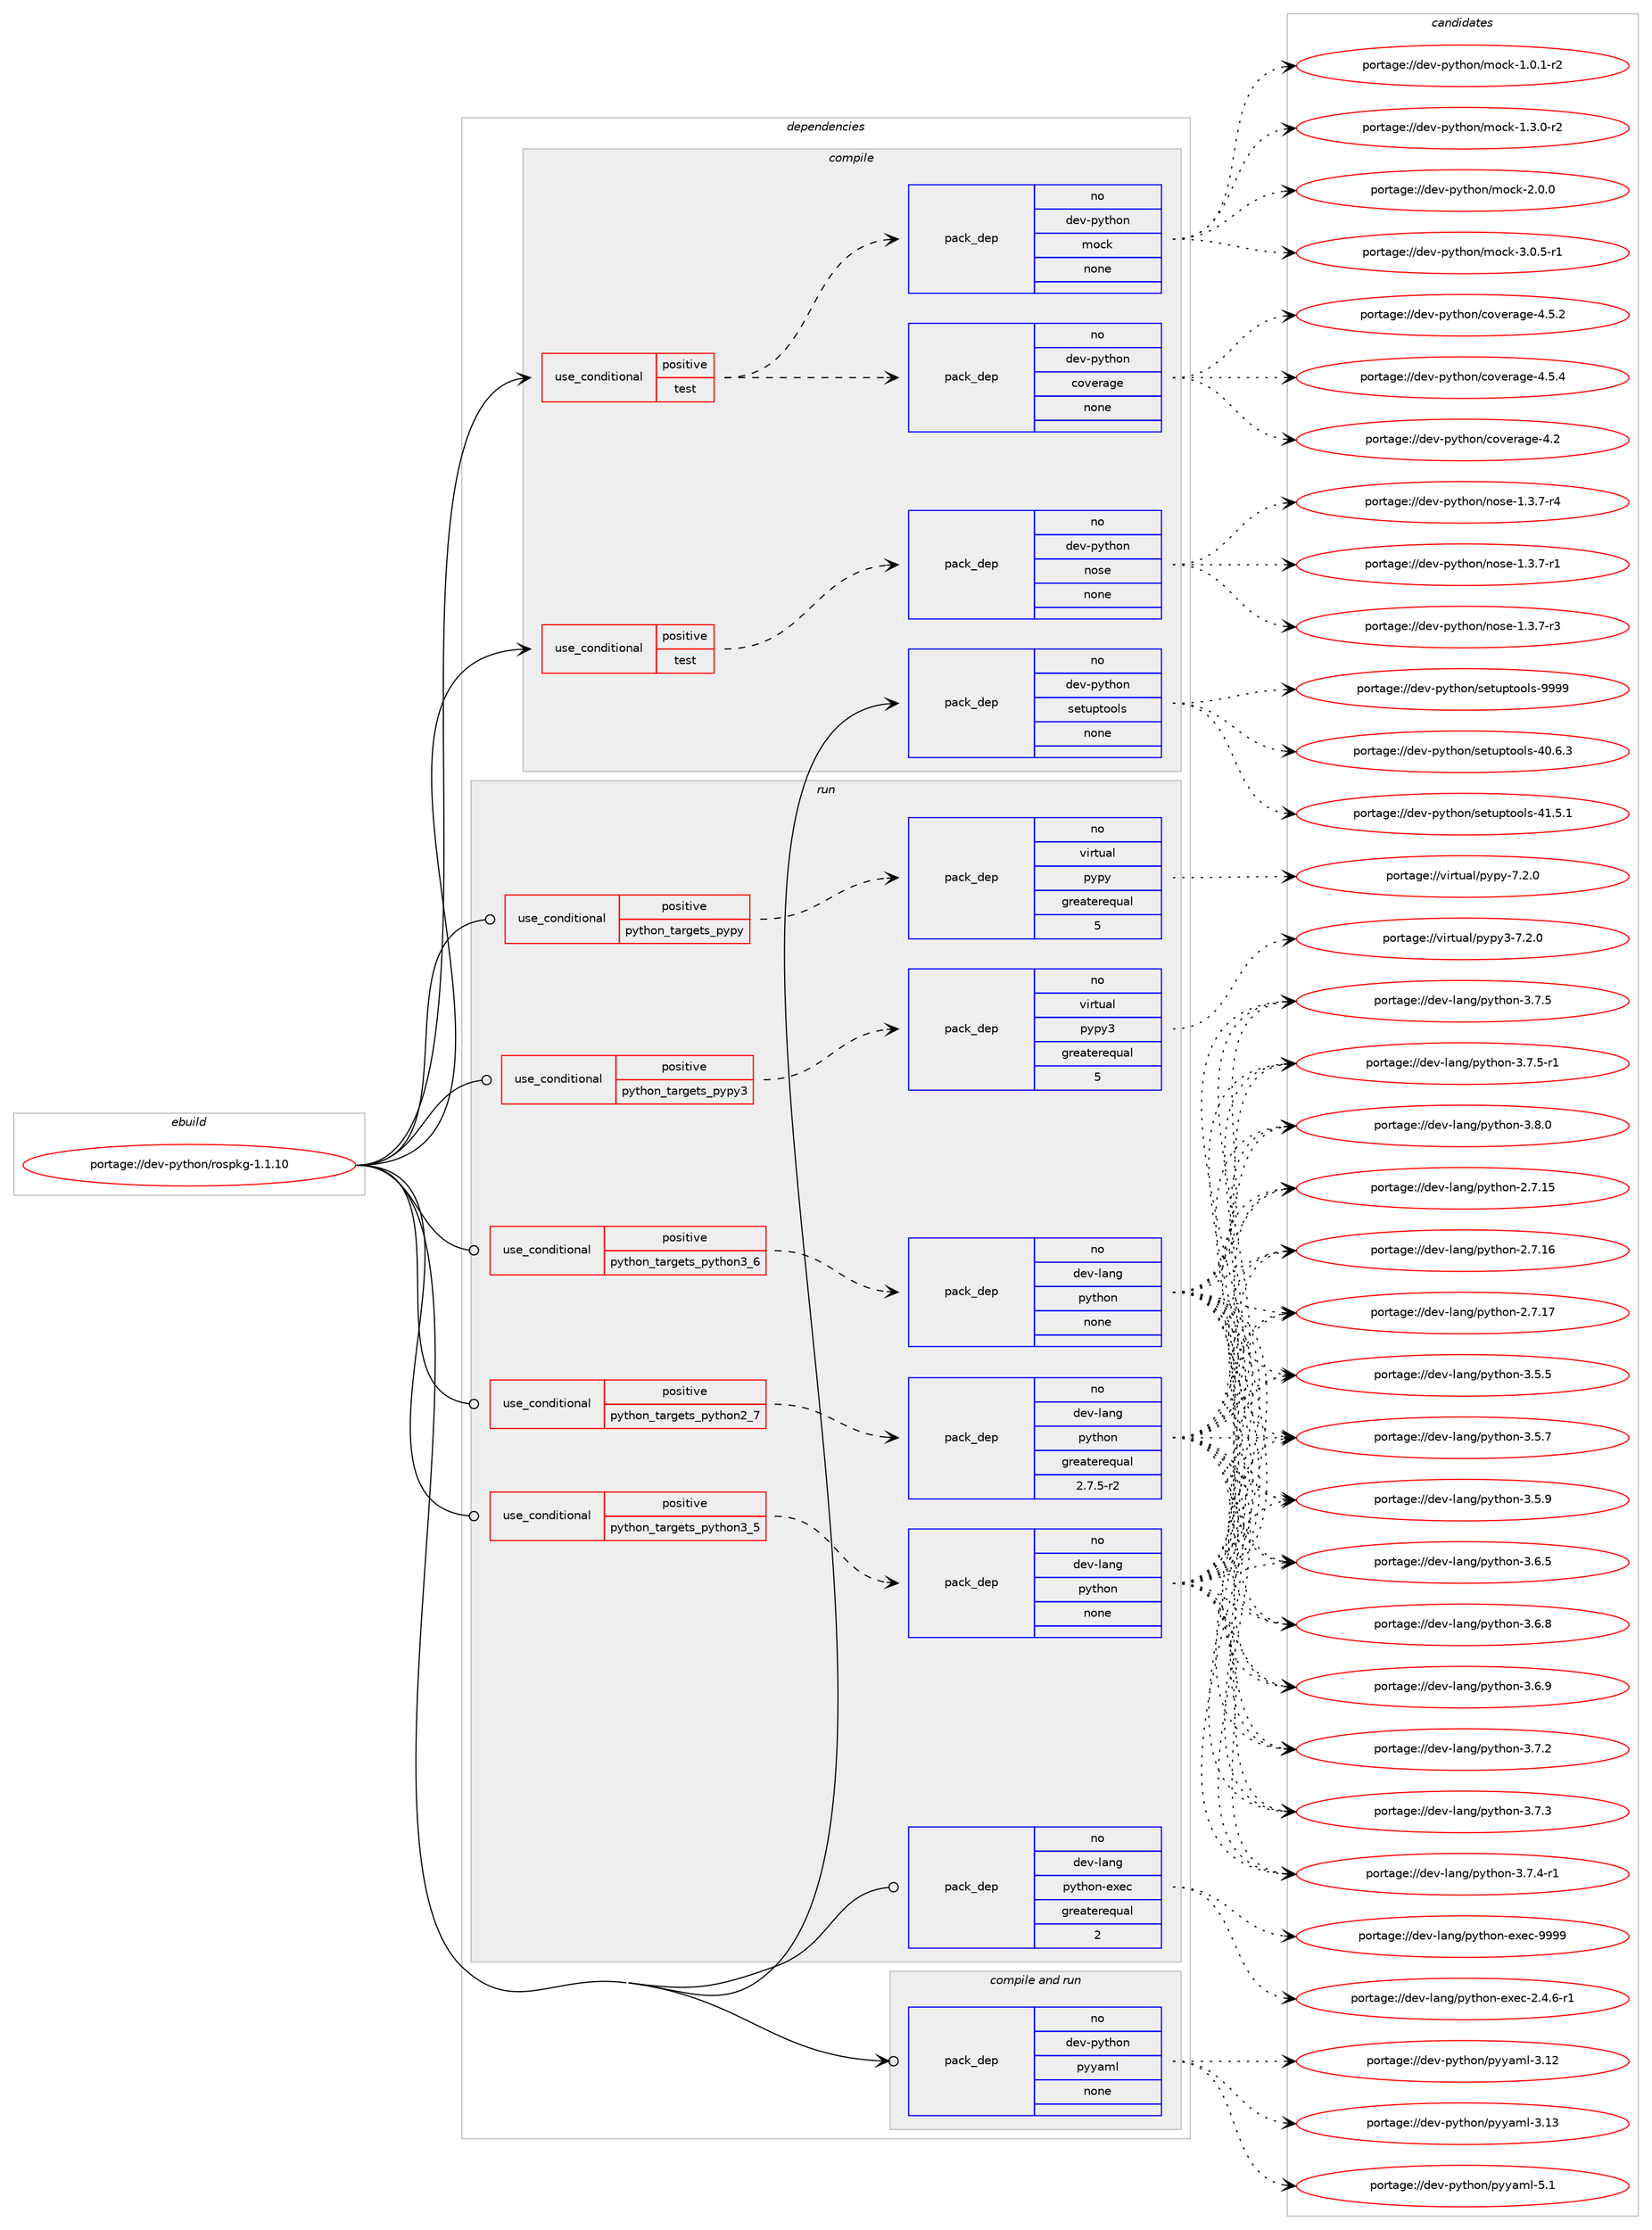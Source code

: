 digraph prolog {

# *************
# Graph options
# *************

newrank=true;
concentrate=true;
compound=true;
graph [rankdir=LR,fontname=Helvetica,fontsize=10,ranksep=1.5];#, ranksep=2.5, nodesep=0.2];
edge  [arrowhead=vee];
node  [fontname=Helvetica,fontsize=10];

# **********
# The ebuild
# **********

subgraph cluster_leftcol {
color=gray;
rank=same;
label=<<i>ebuild</i>>;
id [label="portage://dev-python/rospkg-1.1.10", color=red, width=4, href="../dev-python/rospkg-1.1.10.svg"];
}

# ****************
# The dependencies
# ****************

subgraph cluster_midcol {
color=gray;
label=<<i>dependencies</i>>;
subgraph cluster_compile {
fillcolor="#eeeeee";
style=filled;
label=<<i>compile</i>>;
subgraph cond38159 {
dependency170854 [label=<<TABLE BORDER="0" CELLBORDER="1" CELLSPACING="0" CELLPADDING="4"><TR><TD ROWSPAN="3" CELLPADDING="10">use_conditional</TD></TR><TR><TD>positive</TD></TR><TR><TD>test</TD></TR></TABLE>>, shape=none, color=red];
subgraph pack129292 {
dependency170855 [label=<<TABLE BORDER="0" CELLBORDER="1" CELLSPACING="0" CELLPADDING="4" WIDTH="220"><TR><TD ROWSPAN="6" CELLPADDING="30">pack_dep</TD></TR><TR><TD WIDTH="110">no</TD></TR><TR><TD>dev-python</TD></TR><TR><TD>coverage</TD></TR><TR><TD>none</TD></TR><TR><TD></TD></TR></TABLE>>, shape=none, color=blue];
}
dependency170854:e -> dependency170855:w [weight=20,style="dashed",arrowhead="vee"];
subgraph pack129293 {
dependency170856 [label=<<TABLE BORDER="0" CELLBORDER="1" CELLSPACING="0" CELLPADDING="4" WIDTH="220"><TR><TD ROWSPAN="6" CELLPADDING="30">pack_dep</TD></TR><TR><TD WIDTH="110">no</TD></TR><TR><TD>dev-python</TD></TR><TR><TD>mock</TD></TR><TR><TD>none</TD></TR><TR><TD></TD></TR></TABLE>>, shape=none, color=blue];
}
dependency170854:e -> dependency170856:w [weight=20,style="dashed",arrowhead="vee"];
}
id:e -> dependency170854:w [weight=20,style="solid",arrowhead="vee"];
subgraph cond38160 {
dependency170857 [label=<<TABLE BORDER="0" CELLBORDER="1" CELLSPACING="0" CELLPADDING="4"><TR><TD ROWSPAN="3" CELLPADDING="10">use_conditional</TD></TR><TR><TD>positive</TD></TR><TR><TD>test</TD></TR></TABLE>>, shape=none, color=red];
subgraph pack129294 {
dependency170858 [label=<<TABLE BORDER="0" CELLBORDER="1" CELLSPACING="0" CELLPADDING="4" WIDTH="220"><TR><TD ROWSPAN="6" CELLPADDING="30">pack_dep</TD></TR><TR><TD WIDTH="110">no</TD></TR><TR><TD>dev-python</TD></TR><TR><TD>nose</TD></TR><TR><TD>none</TD></TR><TR><TD></TD></TR></TABLE>>, shape=none, color=blue];
}
dependency170857:e -> dependency170858:w [weight=20,style="dashed",arrowhead="vee"];
}
id:e -> dependency170857:w [weight=20,style="solid",arrowhead="vee"];
subgraph pack129295 {
dependency170859 [label=<<TABLE BORDER="0" CELLBORDER="1" CELLSPACING="0" CELLPADDING="4" WIDTH="220"><TR><TD ROWSPAN="6" CELLPADDING="30">pack_dep</TD></TR><TR><TD WIDTH="110">no</TD></TR><TR><TD>dev-python</TD></TR><TR><TD>setuptools</TD></TR><TR><TD>none</TD></TR><TR><TD></TD></TR></TABLE>>, shape=none, color=blue];
}
id:e -> dependency170859:w [weight=20,style="solid",arrowhead="vee"];
}
subgraph cluster_compileandrun {
fillcolor="#eeeeee";
style=filled;
label=<<i>compile and run</i>>;
subgraph pack129296 {
dependency170860 [label=<<TABLE BORDER="0" CELLBORDER="1" CELLSPACING="0" CELLPADDING="4" WIDTH="220"><TR><TD ROWSPAN="6" CELLPADDING="30">pack_dep</TD></TR><TR><TD WIDTH="110">no</TD></TR><TR><TD>dev-python</TD></TR><TR><TD>pyyaml</TD></TR><TR><TD>none</TD></TR><TR><TD></TD></TR></TABLE>>, shape=none, color=blue];
}
id:e -> dependency170860:w [weight=20,style="solid",arrowhead="odotvee"];
}
subgraph cluster_run {
fillcolor="#eeeeee";
style=filled;
label=<<i>run</i>>;
subgraph cond38161 {
dependency170861 [label=<<TABLE BORDER="0" CELLBORDER="1" CELLSPACING="0" CELLPADDING="4"><TR><TD ROWSPAN="3" CELLPADDING="10">use_conditional</TD></TR><TR><TD>positive</TD></TR><TR><TD>python_targets_pypy</TD></TR></TABLE>>, shape=none, color=red];
subgraph pack129297 {
dependency170862 [label=<<TABLE BORDER="0" CELLBORDER="1" CELLSPACING="0" CELLPADDING="4" WIDTH="220"><TR><TD ROWSPAN="6" CELLPADDING="30">pack_dep</TD></TR><TR><TD WIDTH="110">no</TD></TR><TR><TD>virtual</TD></TR><TR><TD>pypy</TD></TR><TR><TD>greaterequal</TD></TR><TR><TD>5</TD></TR></TABLE>>, shape=none, color=blue];
}
dependency170861:e -> dependency170862:w [weight=20,style="dashed",arrowhead="vee"];
}
id:e -> dependency170861:w [weight=20,style="solid",arrowhead="odot"];
subgraph cond38162 {
dependency170863 [label=<<TABLE BORDER="0" CELLBORDER="1" CELLSPACING="0" CELLPADDING="4"><TR><TD ROWSPAN="3" CELLPADDING="10">use_conditional</TD></TR><TR><TD>positive</TD></TR><TR><TD>python_targets_pypy3</TD></TR></TABLE>>, shape=none, color=red];
subgraph pack129298 {
dependency170864 [label=<<TABLE BORDER="0" CELLBORDER="1" CELLSPACING="0" CELLPADDING="4" WIDTH="220"><TR><TD ROWSPAN="6" CELLPADDING="30">pack_dep</TD></TR><TR><TD WIDTH="110">no</TD></TR><TR><TD>virtual</TD></TR><TR><TD>pypy3</TD></TR><TR><TD>greaterequal</TD></TR><TR><TD>5</TD></TR></TABLE>>, shape=none, color=blue];
}
dependency170863:e -> dependency170864:w [weight=20,style="dashed",arrowhead="vee"];
}
id:e -> dependency170863:w [weight=20,style="solid",arrowhead="odot"];
subgraph cond38163 {
dependency170865 [label=<<TABLE BORDER="0" CELLBORDER="1" CELLSPACING="0" CELLPADDING="4"><TR><TD ROWSPAN="3" CELLPADDING="10">use_conditional</TD></TR><TR><TD>positive</TD></TR><TR><TD>python_targets_python2_7</TD></TR></TABLE>>, shape=none, color=red];
subgraph pack129299 {
dependency170866 [label=<<TABLE BORDER="0" CELLBORDER="1" CELLSPACING="0" CELLPADDING="4" WIDTH="220"><TR><TD ROWSPAN="6" CELLPADDING="30">pack_dep</TD></TR><TR><TD WIDTH="110">no</TD></TR><TR><TD>dev-lang</TD></TR><TR><TD>python</TD></TR><TR><TD>greaterequal</TD></TR><TR><TD>2.7.5-r2</TD></TR></TABLE>>, shape=none, color=blue];
}
dependency170865:e -> dependency170866:w [weight=20,style="dashed",arrowhead="vee"];
}
id:e -> dependency170865:w [weight=20,style="solid",arrowhead="odot"];
subgraph cond38164 {
dependency170867 [label=<<TABLE BORDER="0" CELLBORDER="1" CELLSPACING="0" CELLPADDING="4"><TR><TD ROWSPAN="3" CELLPADDING="10">use_conditional</TD></TR><TR><TD>positive</TD></TR><TR><TD>python_targets_python3_5</TD></TR></TABLE>>, shape=none, color=red];
subgraph pack129300 {
dependency170868 [label=<<TABLE BORDER="0" CELLBORDER="1" CELLSPACING="0" CELLPADDING="4" WIDTH="220"><TR><TD ROWSPAN="6" CELLPADDING="30">pack_dep</TD></TR><TR><TD WIDTH="110">no</TD></TR><TR><TD>dev-lang</TD></TR><TR><TD>python</TD></TR><TR><TD>none</TD></TR><TR><TD></TD></TR></TABLE>>, shape=none, color=blue];
}
dependency170867:e -> dependency170868:w [weight=20,style="dashed",arrowhead="vee"];
}
id:e -> dependency170867:w [weight=20,style="solid",arrowhead="odot"];
subgraph cond38165 {
dependency170869 [label=<<TABLE BORDER="0" CELLBORDER="1" CELLSPACING="0" CELLPADDING="4"><TR><TD ROWSPAN="3" CELLPADDING="10">use_conditional</TD></TR><TR><TD>positive</TD></TR><TR><TD>python_targets_python3_6</TD></TR></TABLE>>, shape=none, color=red];
subgraph pack129301 {
dependency170870 [label=<<TABLE BORDER="0" CELLBORDER="1" CELLSPACING="0" CELLPADDING="4" WIDTH="220"><TR><TD ROWSPAN="6" CELLPADDING="30">pack_dep</TD></TR><TR><TD WIDTH="110">no</TD></TR><TR><TD>dev-lang</TD></TR><TR><TD>python</TD></TR><TR><TD>none</TD></TR><TR><TD></TD></TR></TABLE>>, shape=none, color=blue];
}
dependency170869:e -> dependency170870:w [weight=20,style="dashed",arrowhead="vee"];
}
id:e -> dependency170869:w [weight=20,style="solid",arrowhead="odot"];
subgraph pack129302 {
dependency170871 [label=<<TABLE BORDER="0" CELLBORDER="1" CELLSPACING="0" CELLPADDING="4" WIDTH="220"><TR><TD ROWSPAN="6" CELLPADDING="30">pack_dep</TD></TR><TR><TD WIDTH="110">no</TD></TR><TR><TD>dev-lang</TD></TR><TR><TD>python-exec</TD></TR><TR><TD>greaterequal</TD></TR><TR><TD>2</TD></TR></TABLE>>, shape=none, color=blue];
}
id:e -> dependency170871:w [weight=20,style="solid",arrowhead="odot"];
}
}

# **************
# The candidates
# **************

subgraph cluster_choices {
rank=same;
color=gray;
label=<<i>candidates</i>>;

subgraph choice129292 {
color=black;
nodesep=1;
choiceportage1001011184511212111610411111047991111181011149710310145524650 [label="portage://dev-python/coverage-4.2", color=red, width=4,href="../dev-python/coverage-4.2.svg"];
choiceportage10010111845112121116104111110479911111810111497103101455246534650 [label="portage://dev-python/coverage-4.5.2", color=red, width=4,href="../dev-python/coverage-4.5.2.svg"];
choiceportage10010111845112121116104111110479911111810111497103101455246534652 [label="portage://dev-python/coverage-4.5.4", color=red, width=4,href="../dev-python/coverage-4.5.4.svg"];
dependency170855:e -> choiceportage1001011184511212111610411111047991111181011149710310145524650:w [style=dotted,weight="100"];
dependency170855:e -> choiceportage10010111845112121116104111110479911111810111497103101455246534650:w [style=dotted,weight="100"];
dependency170855:e -> choiceportage10010111845112121116104111110479911111810111497103101455246534652:w [style=dotted,weight="100"];
}
subgraph choice129293 {
color=black;
nodesep=1;
choiceportage1001011184511212111610411111047109111991074549464846494511450 [label="portage://dev-python/mock-1.0.1-r2", color=red, width=4,href="../dev-python/mock-1.0.1-r2.svg"];
choiceportage1001011184511212111610411111047109111991074549465146484511450 [label="portage://dev-python/mock-1.3.0-r2", color=red, width=4,href="../dev-python/mock-1.3.0-r2.svg"];
choiceportage100101118451121211161041111104710911199107455046484648 [label="portage://dev-python/mock-2.0.0", color=red, width=4,href="../dev-python/mock-2.0.0.svg"];
choiceportage1001011184511212111610411111047109111991074551464846534511449 [label="portage://dev-python/mock-3.0.5-r1", color=red, width=4,href="../dev-python/mock-3.0.5-r1.svg"];
dependency170856:e -> choiceportage1001011184511212111610411111047109111991074549464846494511450:w [style=dotted,weight="100"];
dependency170856:e -> choiceportage1001011184511212111610411111047109111991074549465146484511450:w [style=dotted,weight="100"];
dependency170856:e -> choiceportage100101118451121211161041111104710911199107455046484648:w [style=dotted,weight="100"];
dependency170856:e -> choiceportage1001011184511212111610411111047109111991074551464846534511449:w [style=dotted,weight="100"];
}
subgraph choice129294 {
color=black;
nodesep=1;
choiceportage10010111845112121116104111110471101111151014549465146554511449 [label="portage://dev-python/nose-1.3.7-r1", color=red, width=4,href="../dev-python/nose-1.3.7-r1.svg"];
choiceportage10010111845112121116104111110471101111151014549465146554511451 [label="portage://dev-python/nose-1.3.7-r3", color=red, width=4,href="../dev-python/nose-1.3.7-r3.svg"];
choiceportage10010111845112121116104111110471101111151014549465146554511452 [label="portage://dev-python/nose-1.3.7-r4", color=red, width=4,href="../dev-python/nose-1.3.7-r4.svg"];
dependency170858:e -> choiceportage10010111845112121116104111110471101111151014549465146554511449:w [style=dotted,weight="100"];
dependency170858:e -> choiceportage10010111845112121116104111110471101111151014549465146554511451:w [style=dotted,weight="100"];
dependency170858:e -> choiceportage10010111845112121116104111110471101111151014549465146554511452:w [style=dotted,weight="100"];
}
subgraph choice129295 {
color=black;
nodesep=1;
choiceportage100101118451121211161041111104711510111611711211611111110811545524846544651 [label="portage://dev-python/setuptools-40.6.3", color=red, width=4,href="../dev-python/setuptools-40.6.3.svg"];
choiceportage100101118451121211161041111104711510111611711211611111110811545524946534649 [label="portage://dev-python/setuptools-41.5.1", color=red, width=4,href="../dev-python/setuptools-41.5.1.svg"];
choiceportage10010111845112121116104111110471151011161171121161111111081154557575757 [label="portage://dev-python/setuptools-9999", color=red, width=4,href="../dev-python/setuptools-9999.svg"];
dependency170859:e -> choiceportage100101118451121211161041111104711510111611711211611111110811545524846544651:w [style=dotted,weight="100"];
dependency170859:e -> choiceportage100101118451121211161041111104711510111611711211611111110811545524946534649:w [style=dotted,weight="100"];
dependency170859:e -> choiceportage10010111845112121116104111110471151011161171121161111111081154557575757:w [style=dotted,weight="100"];
}
subgraph choice129296 {
color=black;
nodesep=1;
choiceportage1001011184511212111610411111047112121121971091084551464950 [label="portage://dev-python/pyyaml-3.12", color=red, width=4,href="../dev-python/pyyaml-3.12.svg"];
choiceportage1001011184511212111610411111047112121121971091084551464951 [label="portage://dev-python/pyyaml-3.13", color=red, width=4,href="../dev-python/pyyaml-3.13.svg"];
choiceportage10010111845112121116104111110471121211219710910845534649 [label="portage://dev-python/pyyaml-5.1", color=red, width=4,href="../dev-python/pyyaml-5.1.svg"];
dependency170860:e -> choiceportage1001011184511212111610411111047112121121971091084551464950:w [style=dotted,weight="100"];
dependency170860:e -> choiceportage1001011184511212111610411111047112121121971091084551464951:w [style=dotted,weight="100"];
dependency170860:e -> choiceportage10010111845112121116104111110471121211219710910845534649:w [style=dotted,weight="100"];
}
subgraph choice129297 {
color=black;
nodesep=1;
choiceportage1181051141161179710847112121112121455546504648 [label="portage://virtual/pypy-7.2.0", color=red, width=4,href="../virtual/pypy-7.2.0.svg"];
dependency170862:e -> choiceportage1181051141161179710847112121112121455546504648:w [style=dotted,weight="100"];
}
subgraph choice129298 {
color=black;
nodesep=1;
choiceportage118105114116117971084711212111212151455546504648 [label="portage://virtual/pypy3-7.2.0", color=red, width=4,href="../virtual/pypy3-7.2.0.svg"];
dependency170864:e -> choiceportage118105114116117971084711212111212151455546504648:w [style=dotted,weight="100"];
}
subgraph choice129299 {
color=black;
nodesep=1;
choiceportage10010111845108971101034711212111610411111045504655464953 [label="portage://dev-lang/python-2.7.15", color=red, width=4,href="../dev-lang/python-2.7.15.svg"];
choiceportage10010111845108971101034711212111610411111045504655464954 [label="portage://dev-lang/python-2.7.16", color=red, width=4,href="../dev-lang/python-2.7.16.svg"];
choiceportage10010111845108971101034711212111610411111045504655464955 [label="portage://dev-lang/python-2.7.17", color=red, width=4,href="../dev-lang/python-2.7.17.svg"];
choiceportage100101118451089711010347112121116104111110455146534653 [label="portage://dev-lang/python-3.5.5", color=red, width=4,href="../dev-lang/python-3.5.5.svg"];
choiceportage100101118451089711010347112121116104111110455146534655 [label="portage://dev-lang/python-3.5.7", color=red, width=4,href="../dev-lang/python-3.5.7.svg"];
choiceportage100101118451089711010347112121116104111110455146534657 [label="portage://dev-lang/python-3.5.9", color=red, width=4,href="../dev-lang/python-3.5.9.svg"];
choiceportage100101118451089711010347112121116104111110455146544653 [label="portage://dev-lang/python-3.6.5", color=red, width=4,href="../dev-lang/python-3.6.5.svg"];
choiceportage100101118451089711010347112121116104111110455146544656 [label="portage://dev-lang/python-3.6.8", color=red, width=4,href="../dev-lang/python-3.6.8.svg"];
choiceportage100101118451089711010347112121116104111110455146544657 [label="portage://dev-lang/python-3.6.9", color=red, width=4,href="../dev-lang/python-3.6.9.svg"];
choiceportage100101118451089711010347112121116104111110455146554650 [label="portage://dev-lang/python-3.7.2", color=red, width=4,href="../dev-lang/python-3.7.2.svg"];
choiceportage100101118451089711010347112121116104111110455146554651 [label="portage://dev-lang/python-3.7.3", color=red, width=4,href="../dev-lang/python-3.7.3.svg"];
choiceportage1001011184510897110103471121211161041111104551465546524511449 [label="portage://dev-lang/python-3.7.4-r1", color=red, width=4,href="../dev-lang/python-3.7.4-r1.svg"];
choiceportage100101118451089711010347112121116104111110455146554653 [label="portage://dev-lang/python-3.7.5", color=red, width=4,href="../dev-lang/python-3.7.5.svg"];
choiceportage1001011184510897110103471121211161041111104551465546534511449 [label="portage://dev-lang/python-3.7.5-r1", color=red, width=4,href="../dev-lang/python-3.7.5-r1.svg"];
choiceportage100101118451089711010347112121116104111110455146564648 [label="portage://dev-lang/python-3.8.0", color=red, width=4,href="../dev-lang/python-3.8.0.svg"];
dependency170866:e -> choiceportage10010111845108971101034711212111610411111045504655464953:w [style=dotted,weight="100"];
dependency170866:e -> choiceportage10010111845108971101034711212111610411111045504655464954:w [style=dotted,weight="100"];
dependency170866:e -> choiceportage10010111845108971101034711212111610411111045504655464955:w [style=dotted,weight="100"];
dependency170866:e -> choiceportage100101118451089711010347112121116104111110455146534653:w [style=dotted,weight="100"];
dependency170866:e -> choiceportage100101118451089711010347112121116104111110455146534655:w [style=dotted,weight="100"];
dependency170866:e -> choiceportage100101118451089711010347112121116104111110455146534657:w [style=dotted,weight="100"];
dependency170866:e -> choiceportage100101118451089711010347112121116104111110455146544653:w [style=dotted,weight="100"];
dependency170866:e -> choiceportage100101118451089711010347112121116104111110455146544656:w [style=dotted,weight="100"];
dependency170866:e -> choiceportage100101118451089711010347112121116104111110455146544657:w [style=dotted,weight="100"];
dependency170866:e -> choiceportage100101118451089711010347112121116104111110455146554650:w [style=dotted,weight="100"];
dependency170866:e -> choiceportage100101118451089711010347112121116104111110455146554651:w [style=dotted,weight="100"];
dependency170866:e -> choiceportage1001011184510897110103471121211161041111104551465546524511449:w [style=dotted,weight="100"];
dependency170866:e -> choiceportage100101118451089711010347112121116104111110455146554653:w [style=dotted,weight="100"];
dependency170866:e -> choiceportage1001011184510897110103471121211161041111104551465546534511449:w [style=dotted,weight="100"];
dependency170866:e -> choiceportage100101118451089711010347112121116104111110455146564648:w [style=dotted,weight="100"];
}
subgraph choice129300 {
color=black;
nodesep=1;
choiceportage10010111845108971101034711212111610411111045504655464953 [label="portage://dev-lang/python-2.7.15", color=red, width=4,href="../dev-lang/python-2.7.15.svg"];
choiceportage10010111845108971101034711212111610411111045504655464954 [label="portage://dev-lang/python-2.7.16", color=red, width=4,href="../dev-lang/python-2.7.16.svg"];
choiceportage10010111845108971101034711212111610411111045504655464955 [label="portage://dev-lang/python-2.7.17", color=red, width=4,href="../dev-lang/python-2.7.17.svg"];
choiceportage100101118451089711010347112121116104111110455146534653 [label="portage://dev-lang/python-3.5.5", color=red, width=4,href="../dev-lang/python-3.5.5.svg"];
choiceportage100101118451089711010347112121116104111110455146534655 [label="portage://dev-lang/python-3.5.7", color=red, width=4,href="../dev-lang/python-3.5.7.svg"];
choiceportage100101118451089711010347112121116104111110455146534657 [label="portage://dev-lang/python-3.5.9", color=red, width=4,href="../dev-lang/python-3.5.9.svg"];
choiceportage100101118451089711010347112121116104111110455146544653 [label="portage://dev-lang/python-3.6.5", color=red, width=4,href="../dev-lang/python-3.6.5.svg"];
choiceportage100101118451089711010347112121116104111110455146544656 [label="portage://dev-lang/python-3.6.8", color=red, width=4,href="../dev-lang/python-3.6.8.svg"];
choiceportage100101118451089711010347112121116104111110455146544657 [label="portage://dev-lang/python-3.6.9", color=red, width=4,href="../dev-lang/python-3.6.9.svg"];
choiceportage100101118451089711010347112121116104111110455146554650 [label="portage://dev-lang/python-3.7.2", color=red, width=4,href="../dev-lang/python-3.7.2.svg"];
choiceportage100101118451089711010347112121116104111110455146554651 [label="portage://dev-lang/python-3.7.3", color=red, width=4,href="../dev-lang/python-3.7.3.svg"];
choiceportage1001011184510897110103471121211161041111104551465546524511449 [label="portage://dev-lang/python-3.7.4-r1", color=red, width=4,href="../dev-lang/python-3.7.4-r1.svg"];
choiceportage100101118451089711010347112121116104111110455146554653 [label="portage://dev-lang/python-3.7.5", color=red, width=4,href="../dev-lang/python-3.7.5.svg"];
choiceportage1001011184510897110103471121211161041111104551465546534511449 [label="portage://dev-lang/python-3.7.5-r1", color=red, width=4,href="../dev-lang/python-3.7.5-r1.svg"];
choiceportage100101118451089711010347112121116104111110455146564648 [label="portage://dev-lang/python-3.8.0", color=red, width=4,href="../dev-lang/python-3.8.0.svg"];
dependency170868:e -> choiceportage10010111845108971101034711212111610411111045504655464953:w [style=dotted,weight="100"];
dependency170868:e -> choiceportage10010111845108971101034711212111610411111045504655464954:w [style=dotted,weight="100"];
dependency170868:e -> choiceportage10010111845108971101034711212111610411111045504655464955:w [style=dotted,weight="100"];
dependency170868:e -> choiceportage100101118451089711010347112121116104111110455146534653:w [style=dotted,weight="100"];
dependency170868:e -> choiceportage100101118451089711010347112121116104111110455146534655:w [style=dotted,weight="100"];
dependency170868:e -> choiceportage100101118451089711010347112121116104111110455146534657:w [style=dotted,weight="100"];
dependency170868:e -> choiceportage100101118451089711010347112121116104111110455146544653:w [style=dotted,weight="100"];
dependency170868:e -> choiceportage100101118451089711010347112121116104111110455146544656:w [style=dotted,weight="100"];
dependency170868:e -> choiceportage100101118451089711010347112121116104111110455146544657:w [style=dotted,weight="100"];
dependency170868:e -> choiceportage100101118451089711010347112121116104111110455146554650:w [style=dotted,weight="100"];
dependency170868:e -> choiceportage100101118451089711010347112121116104111110455146554651:w [style=dotted,weight="100"];
dependency170868:e -> choiceportage1001011184510897110103471121211161041111104551465546524511449:w [style=dotted,weight="100"];
dependency170868:e -> choiceportage100101118451089711010347112121116104111110455146554653:w [style=dotted,weight="100"];
dependency170868:e -> choiceportage1001011184510897110103471121211161041111104551465546534511449:w [style=dotted,weight="100"];
dependency170868:e -> choiceportage100101118451089711010347112121116104111110455146564648:w [style=dotted,weight="100"];
}
subgraph choice129301 {
color=black;
nodesep=1;
choiceportage10010111845108971101034711212111610411111045504655464953 [label="portage://dev-lang/python-2.7.15", color=red, width=4,href="../dev-lang/python-2.7.15.svg"];
choiceportage10010111845108971101034711212111610411111045504655464954 [label="portage://dev-lang/python-2.7.16", color=red, width=4,href="../dev-lang/python-2.7.16.svg"];
choiceportage10010111845108971101034711212111610411111045504655464955 [label="portage://dev-lang/python-2.7.17", color=red, width=4,href="../dev-lang/python-2.7.17.svg"];
choiceportage100101118451089711010347112121116104111110455146534653 [label="portage://dev-lang/python-3.5.5", color=red, width=4,href="../dev-lang/python-3.5.5.svg"];
choiceportage100101118451089711010347112121116104111110455146534655 [label="portage://dev-lang/python-3.5.7", color=red, width=4,href="../dev-lang/python-3.5.7.svg"];
choiceportage100101118451089711010347112121116104111110455146534657 [label="portage://dev-lang/python-3.5.9", color=red, width=4,href="../dev-lang/python-3.5.9.svg"];
choiceportage100101118451089711010347112121116104111110455146544653 [label="portage://dev-lang/python-3.6.5", color=red, width=4,href="../dev-lang/python-3.6.5.svg"];
choiceportage100101118451089711010347112121116104111110455146544656 [label="portage://dev-lang/python-3.6.8", color=red, width=4,href="../dev-lang/python-3.6.8.svg"];
choiceportage100101118451089711010347112121116104111110455146544657 [label="portage://dev-lang/python-3.6.9", color=red, width=4,href="../dev-lang/python-3.6.9.svg"];
choiceportage100101118451089711010347112121116104111110455146554650 [label="portage://dev-lang/python-3.7.2", color=red, width=4,href="../dev-lang/python-3.7.2.svg"];
choiceportage100101118451089711010347112121116104111110455146554651 [label="portage://dev-lang/python-3.7.3", color=red, width=4,href="../dev-lang/python-3.7.3.svg"];
choiceportage1001011184510897110103471121211161041111104551465546524511449 [label="portage://dev-lang/python-3.7.4-r1", color=red, width=4,href="../dev-lang/python-3.7.4-r1.svg"];
choiceportage100101118451089711010347112121116104111110455146554653 [label="portage://dev-lang/python-3.7.5", color=red, width=4,href="../dev-lang/python-3.7.5.svg"];
choiceportage1001011184510897110103471121211161041111104551465546534511449 [label="portage://dev-lang/python-3.7.5-r1", color=red, width=4,href="../dev-lang/python-3.7.5-r1.svg"];
choiceportage100101118451089711010347112121116104111110455146564648 [label="portage://dev-lang/python-3.8.0", color=red, width=4,href="../dev-lang/python-3.8.0.svg"];
dependency170870:e -> choiceportage10010111845108971101034711212111610411111045504655464953:w [style=dotted,weight="100"];
dependency170870:e -> choiceportage10010111845108971101034711212111610411111045504655464954:w [style=dotted,weight="100"];
dependency170870:e -> choiceportage10010111845108971101034711212111610411111045504655464955:w [style=dotted,weight="100"];
dependency170870:e -> choiceportage100101118451089711010347112121116104111110455146534653:w [style=dotted,weight="100"];
dependency170870:e -> choiceportage100101118451089711010347112121116104111110455146534655:w [style=dotted,weight="100"];
dependency170870:e -> choiceportage100101118451089711010347112121116104111110455146534657:w [style=dotted,weight="100"];
dependency170870:e -> choiceportage100101118451089711010347112121116104111110455146544653:w [style=dotted,weight="100"];
dependency170870:e -> choiceportage100101118451089711010347112121116104111110455146544656:w [style=dotted,weight="100"];
dependency170870:e -> choiceportage100101118451089711010347112121116104111110455146544657:w [style=dotted,weight="100"];
dependency170870:e -> choiceportage100101118451089711010347112121116104111110455146554650:w [style=dotted,weight="100"];
dependency170870:e -> choiceportage100101118451089711010347112121116104111110455146554651:w [style=dotted,weight="100"];
dependency170870:e -> choiceportage1001011184510897110103471121211161041111104551465546524511449:w [style=dotted,weight="100"];
dependency170870:e -> choiceportage100101118451089711010347112121116104111110455146554653:w [style=dotted,weight="100"];
dependency170870:e -> choiceportage1001011184510897110103471121211161041111104551465546534511449:w [style=dotted,weight="100"];
dependency170870:e -> choiceportage100101118451089711010347112121116104111110455146564648:w [style=dotted,weight="100"];
}
subgraph choice129302 {
color=black;
nodesep=1;
choiceportage10010111845108971101034711212111610411111045101120101994550465246544511449 [label="portage://dev-lang/python-exec-2.4.6-r1", color=red, width=4,href="../dev-lang/python-exec-2.4.6-r1.svg"];
choiceportage10010111845108971101034711212111610411111045101120101994557575757 [label="portage://dev-lang/python-exec-9999", color=red, width=4,href="../dev-lang/python-exec-9999.svg"];
dependency170871:e -> choiceportage10010111845108971101034711212111610411111045101120101994550465246544511449:w [style=dotted,weight="100"];
dependency170871:e -> choiceportage10010111845108971101034711212111610411111045101120101994557575757:w [style=dotted,weight="100"];
}
}

}
